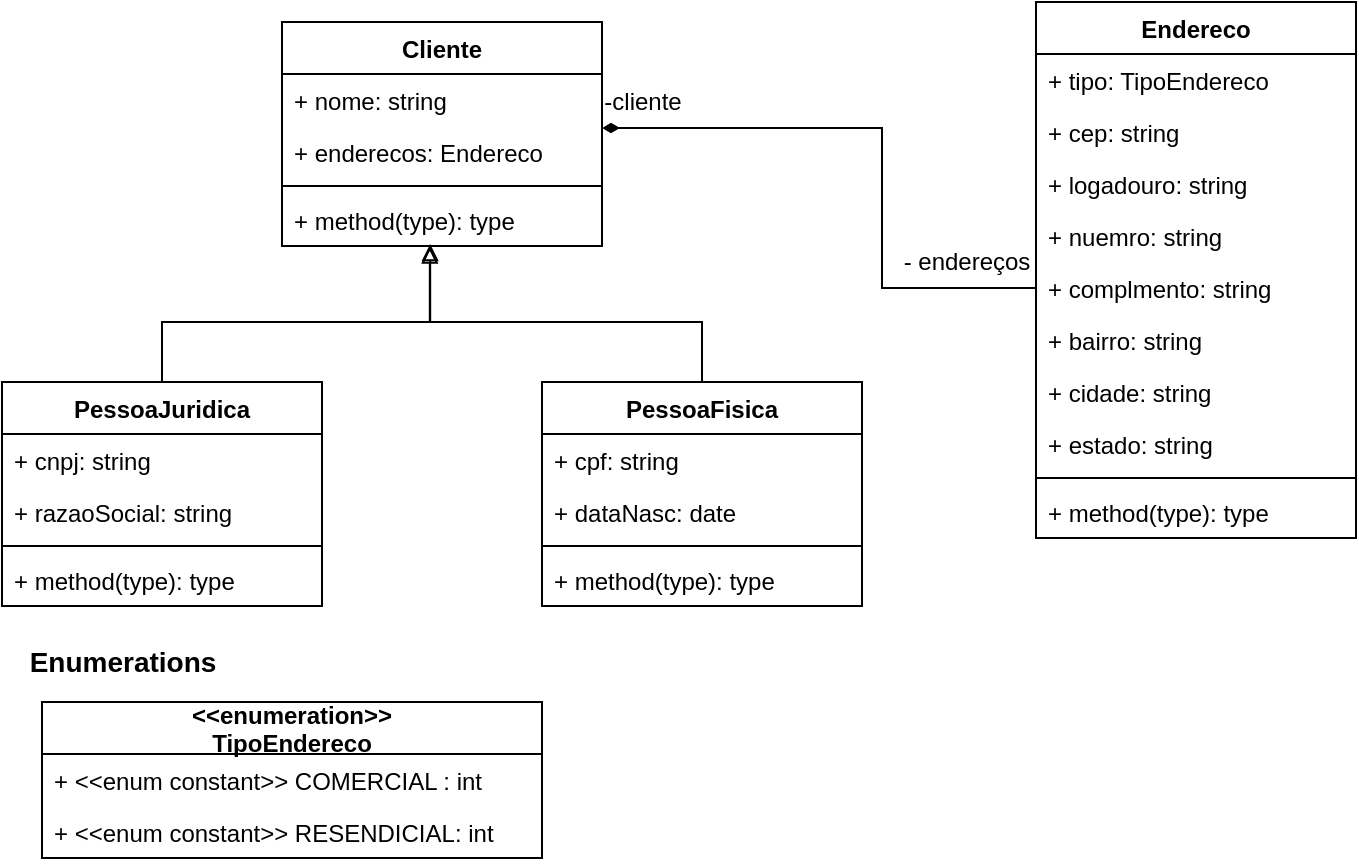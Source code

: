<mxfile version="16.5.3" type="device"><diagram id="FVY22GigTkGyxu7IMqRE" name="Page-1"><mxGraphModel dx="769" dy="441" grid="1" gridSize="10" guides="1" tooltips="1" connect="1" arrows="1" fold="1" page="1" pageScale="1" pageWidth="827" pageHeight="1169" math="0" shadow="0"><root><mxCell id="0"/><mxCell id="1" parent="0"/><mxCell id="tahV8glksdOo74lMmjDj-1" value="Cliente" style="swimlane;fontStyle=1;align=center;verticalAlign=top;childLayout=stackLayout;horizontal=1;startSize=26;horizontalStack=0;resizeParent=1;resizeParentMax=0;resizeLast=0;collapsible=1;marginBottom=0;" vertex="1" parent="1"><mxGeometry x="290" y="70" width="160" height="112" as="geometry"/></mxCell><mxCell id="tahV8glksdOo74lMmjDj-2" value="+ nome: string" style="text;strokeColor=none;fillColor=none;align=left;verticalAlign=top;spacingLeft=4;spacingRight=4;overflow=hidden;rotatable=0;points=[[0,0.5],[1,0.5]];portConstraint=eastwest;" vertex="1" parent="tahV8glksdOo74lMmjDj-1"><mxGeometry y="26" width="160" height="26" as="geometry"/></mxCell><mxCell id="tahV8glksdOo74lMmjDj-41" value="+ enderecos: Endereco" style="text;strokeColor=none;fillColor=none;align=left;verticalAlign=top;spacingLeft=4;spacingRight=4;overflow=hidden;rotatable=0;points=[[0,0.5],[1,0.5]];portConstraint=eastwest;" vertex="1" parent="tahV8glksdOo74lMmjDj-1"><mxGeometry y="52" width="160" height="26" as="geometry"/></mxCell><mxCell id="tahV8glksdOo74lMmjDj-3" value="" style="line;strokeWidth=1;fillColor=none;align=left;verticalAlign=middle;spacingTop=-1;spacingLeft=3;spacingRight=3;rotatable=0;labelPosition=right;points=[];portConstraint=eastwest;" vertex="1" parent="tahV8glksdOo74lMmjDj-1"><mxGeometry y="78" width="160" height="8" as="geometry"/></mxCell><mxCell id="tahV8glksdOo74lMmjDj-4" value="+ method(type): type" style="text;strokeColor=none;fillColor=none;align=left;verticalAlign=top;spacingLeft=4;spacingRight=4;overflow=hidden;rotatable=0;points=[[0,0.5],[1,0.5]];portConstraint=eastwest;" vertex="1" parent="tahV8glksdOo74lMmjDj-1"><mxGeometry y="86" width="160" height="26" as="geometry"/></mxCell><mxCell id="tahV8glksdOo74lMmjDj-19" style="edgeStyle=orthogonalEdgeStyle;rounded=0;orthogonalLoop=1;jettySize=auto;html=1;entryX=0.463;entryY=0.962;entryDx=0;entryDy=0;entryPerimeter=0;endArrow=block;endFill=0;strokeWidth=1;jumpSize=6;startSize=5;" edge="1" parent="1" source="tahV8glksdOo74lMmjDj-5" target="tahV8glksdOo74lMmjDj-4"><mxGeometry relative="1" as="geometry"><Array as="points"><mxPoint x="230" y="220"/><mxPoint x="364" y="220"/></Array></mxGeometry></mxCell><mxCell id="tahV8glksdOo74lMmjDj-5" value="PessoaJuridica" style="swimlane;fontStyle=1;align=center;verticalAlign=top;childLayout=stackLayout;horizontal=1;startSize=26;horizontalStack=0;resizeParent=1;resizeParentMax=0;resizeLast=0;collapsible=1;marginBottom=0;" vertex="1" parent="1"><mxGeometry x="150" y="250" width="160" height="112" as="geometry"/></mxCell><mxCell id="tahV8glksdOo74lMmjDj-6" value="+ cnpj: string" style="text;strokeColor=none;fillColor=none;align=left;verticalAlign=top;spacingLeft=4;spacingRight=4;overflow=hidden;rotatable=0;points=[[0,0.5],[1,0.5]];portConstraint=eastwest;" vertex="1" parent="tahV8glksdOo74lMmjDj-5"><mxGeometry y="26" width="160" height="26" as="geometry"/></mxCell><mxCell id="tahV8glksdOo74lMmjDj-14" value="+ razaoSocial: string" style="text;strokeColor=none;fillColor=none;align=left;verticalAlign=top;spacingLeft=4;spacingRight=4;overflow=hidden;rotatable=0;points=[[0,0.5],[1,0.5]];portConstraint=eastwest;" vertex="1" parent="tahV8glksdOo74lMmjDj-5"><mxGeometry y="52" width="160" height="26" as="geometry"/></mxCell><mxCell id="tahV8glksdOo74lMmjDj-7" value="" style="line;strokeWidth=1;fillColor=none;align=left;verticalAlign=middle;spacingTop=-1;spacingLeft=3;spacingRight=3;rotatable=0;labelPosition=right;points=[];portConstraint=eastwest;" vertex="1" parent="tahV8glksdOo74lMmjDj-5"><mxGeometry y="78" width="160" height="8" as="geometry"/></mxCell><mxCell id="tahV8glksdOo74lMmjDj-8" value="+ method(type): type" style="text;strokeColor=none;fillColor=none;align=left;verticalAlign=top;spacingLeft=4;spacingRight=4;overflow=hidden;rotatable=0;points=[[0,0.5],[1,0.5]];portConstraint=eastwest;" vertex="1" parent="tahV8glksdOo74lMmjDj-5"><mxGeometry y="86" width="160" height="26" as="geometry"/></mxCell><mxCell id="tahV8glksdOo74lMmjDj-31" style="edgeStyle=orthogonalEdgeStyle;rounded=0;jumpSize=6;orthogonalLoop=1;jettySize=auto;html=1;entryX=0.462;entryY=1.01;entryDx=0;entryDy=0;entryPerimeter=0;endArrow=block;endFill=0;startSize=5;strokeWidth=1;" edge="1" parent="1" source="tahV8glksdOo74lMmjDj-10" target="tahV8glksdOo74lMmjDj-4"><mxGeometry relative="1" as="geometry"><Array as="points"><mxPoint x="500" y="220"/><mxPoint x="364" y="220"/></Array></mxGeometry></mxCell><mxCell id="tahV8glksdOo74lMmjDj-10" value="PessoaFisica" style="swimlane;fontStyle=1;align=center;verticalAlign=top;childLayout=stackLayout;horizontal=1;startSize=26;horizontalStack=0;resizeParent=1;resizeParentMax=0;resizeLast=0;collapsible=1;marginBottom=0;" vertex="1" parent="1"><mxGeometry x="420" y="250" width="160" height="112" as="geometry"/></mxCell><mxCell id="tahV8glksdOo74lMmjDj-11" value="+ cpf: string" style="text;strokeColor=none;fillColor=none;align=left;verticalAlign=top;spacingLeft=4;spacingRight=4;overflow=hidden;rotatable=0;points=[[0,0.5],[1,0.5]];portConstraint=eastwest;" vertex="1" parent="tahV8glksdOo74lMmjDj-10"><mxGeometry y="26" width="160" height="26" as="geometry"/></mxCell><mxCell id="tahV8glksdOo74lMmjDj-17" value="+ dataNasc: date" style="text;strokeColor=none;fillColor=none;align=left;verticalAlign=top;spacingLeft=4;spacingRight=4;overflow=hidden;rotatable=0;points=[[0,0.5],[1,0.5]];portConstraint=eastwest;" vertex="1" parent="tahV8glksdOo74lMmjDj-10"><mxGeometry y="52" width="160" height="26" as="geometry"/></mxCell><mxCell id="tahV8glksdOo74lMmjDj-12" value="" style="line;strokeWidth=1;fillColor=none;align=left;verticalAlign=middle;spacingTop=-1;spacingLeft=3;spacingRight=3;rotatable=0;labelPosition=right;points=[];portConstraint=eastwest;" vertex="1" parent="tahV8glksdOo74lMmjDj-10"><mxGeometry y="78" width="160" height="8" as="geometry"/></mxCell><mxCell id="tahV8glksdOo74lMmjDj-13" value="+ method(type): type" style="text;strokeColor=none;fillColor=none;align=left;verticalAlign=top;spacingLeft=4;spacingRight=4;overflow=hidden;rotatable=0;points=[[0,0.5],[1,0.5]];portConstraint=eastwest;" vertex="1" parent="tahV8glksdOo74lMmjDj-10"><mxGeometry y="86" width="160" height="26" as="geometry"/></mxCell><mxCell id="tahV8glksdOo74lMmjDj-36" style="edgeStyle=orthogonalEdgeStyle;rounded=0;jumpSize=6;orthogonalLoop=1;jettySize=auto;html=1;endArrow=diamondThin;endFill=1;startSize=5;strokeWidth=1;exitX=0;exitY=0.5;exitDx=0;exitDy=0;" edge="1" parent="1" source="tahV8glksdOo74lMmjDj-32"><mxGeometry relative="1" as="geometry"><mxPoint x="450" y="123" as="targetPoint"/><Array as="points"><mxPoint x="590" y="203"/><mxPoint x="590" y="123"/></Array></mxGeometry></mxCell><mxCell id="tahV8glksdOo74lMmjDj-22" value="Endereco" style="swimlane;fontStyle=1;align=center;verticalAlign=top;childLayout=stackLayout;horizontal=1;startSize=26;horizontalStack=0;resizeParent=1;resizeParentMax=0;resizeLast=0;collapsible=1;marginBottom=0;" vertex="1" parent="1"><mxGeometry x="667" y="60" width="160" height="268" as="geometry"/></mxCell><mxCell id="tahV8glksdOo74lMmjDj-23" value="+ tipo: TipoEndereco" style="text;strokeColor=none;fillColor=none;align=left;verticalAlign=top;spacingLeft=4;spacingRight=4;overflow=hidden;rotatable=0;points=[[0,0.5],[1,0.5]];portConstraint=eastwest;" vertex="1" parent="tahV8glksdOo74lMmjDj-22"><mxGeometry y="26" width="160" height="26" as="geometry"/></mxCell><mxCell id="tahV8glksdOo74lMmjDj-28" value="+ cep: string" style="text;strokeColor=none;fillColor=none;align=left;verticalAlign=top;spacingLeft=4;spacingRight=4;overflow=hidden;rotatable=0;points=[[0,0.5],[1,0.5]];portConstraint=eastwest;" vertex="1" parent="tahV8glksdOo74lMmjDj-22"><mxGeometry y="52" width="160" height="26" as="geometry"/></mxCell><mxCell id="tahV8glksdOo74lMmjDj-29" value="+ logadouro: string" style="text;strokeColor=none;fillColor=none;align=left;verticalAlign=top;spacingLeft=4;spacingRight=4;overflow=hidden;rotatable=0;points=[[0,0.5],[1,0.5]];portConstraint=eastwest;" vertex="1" parent="tahV8glksdOo74lMmjDj-22"><mxGeometry y="78" width="160" height="26" as="geometry"/></mxCell><mxCell id="tahV8glksdOo74lMmjDj-30" value="+ nuemro: string" style="text;strokeColor=none;fillColor=none;align=left;verticalAlign=top;spacingLeft=4;spacingRight=4;overflow=hidden;rotatable=0;points=[[0,0.5],[1,0.5]];portConstraint=eastwest;" vertex="1" parent="tahV8glksdOo74lMmjDj-22"><mxGeometry y="104" width="160" height="26" as="geometry"/></mxCell><mxCell id="tahV8glksdOo74lMmjDj-32" value="+ complmento: string" style="text;strokeColor=none;fillColor=none;align=left;verticalAlign=top;spacingLeft=4;spacingRight=4;overflow=hidden;rotatable=0;points=[[0,0.5],[1,0.5]];portConstraint=eastwest;" vertex="1" parent="tahV8glksdOo74lMmjDj-22"><mxGeometry y="130" width="160" height="26" as="geometry"/></mxCell><mxCell id="tahV8glksdOo74lMmjDj-33" value="+ bairro: string" style="text;strokeColor=none;fillColor=none;align=left;verticalAlign=top;spacingLeft=4;spacingRight=4;overflow=hidden;rotatable=0;points=[[0,0.5],[1,0.5]];portConstraint=eastwest;" vertex="1" parent="tahV8glksdOo74lMmjDj-22"><mxGeometry y="156" width="160" height="26" as="geometry"/></mxCell><mxCell id="tahV8glksdOo74lMmjDj-34" value="+ cidade: string" style="text;strokeColor=none;fillColor=none;align=left;verticalAlign=top;spacingLeft=4;spacingRight=4;overflow=hidden;rotatable=0;points=[[0,0.5],[1,0.5]];portConstraint=eastwest;" vertex="1" parent="tahV8glksdOo74lMmjDj-22"><mxGeometry y="182" width="160" height="26" as="geometry"/></mxCell><mxCell id="tahV8glksdOo74lMmjDj-35" value="+ estado: string" style="text;strokeColor=none;fillColor=none;align=left;verticalAlign=top;spacingLeft=4;spacingRight=4;overflow=hidden;rotatable=0;points=[[0,0.5],[1,0.5]];portConstraint=eastwest;" vertex="1" parent="tahV8glksdOo74lMmjDj-22"><mxGeometry y="208" width="160" height="26" as="geometry"/></mxCell><mxCell id="tahV8glksdOo74lMmjDj-24" value="" style="line;strokeWidth=1;fillColor=none;align=left;verticalAlign=middle;spacingTop=-1;spacingLeft=3;spacingRight=3;rotatable=0;labelPosition=right;points=[];portConstraint=eastwest;" vertex="1" parent="tahV8glksdOo74lMmjDj-22"><mxGeometry y="234" width="160" height="8" as="geometry"/></mxCell><mxCell id="tahV8glksdOo74lMmjDj-25" value="+ method(type): type" style="text;strokeColor=none;fillColor=none;align=left;verticalAlign=top;spacingLeft=4;spacingRight=4;overflow=hidden;rotatable=0;points=[[0,0.5],[1,0.5]];portConstraint=eastwest;" vertex="1" parent="tahV8glksdOo74lMmjDj-22"><mxGeometry y="242" width="160" height="26" as="geometry"/></mxCell><mxCell id="tahV8glksdOo74lMmjDj-39" value="-cliente" style="text;html=1;align=center;verticalAlign=middle;resizable=0;points=[];autosize=1;strokeColor=none;fillColor=none;" vertex="1" parent="1"><mxGeometry x="445" y="100" width="50" height="20" as="geometry"/></mxCell><mxCell id="tahV8glksdOo74lMmjDj-40" value="- endereços" style="text;html=1;align=center;verticalAlign=middle;resizable=0;points=[];autosize=1;strokeColor=none;fillColor=none;" vertex="1" parent="1"><mxGeometry x="592" y="180" width="80" height="20" as="geometry"/></mxCell><mxCell id="tahV8glksdOo74lMmjDj-42" value="&lt;&lt;enumeration&gt;&gt;&#10;TipoEndereco" style="swimlane;fontStyle=1;childLayout=stackLayout;horizontal=1;startSize=26;fillColor=none;horizontalStack=0;resizeParent=1;resizeParentMax=0;resizeLast=0;collapsible=1;marginBottom=0;" vertex="1" parent="1"><mxGeometry x="170" y="410" width="250" height="78" as="geometry"/></mxCell><mxCell id="tahV8glksdOo74lMmjDj-43" value="+ &lt;&lt;enum constant&gt;&gt; COMERCIAL : int" style="text;strokeColor=none;fillColor=none;align=left;verticalAlign=top;spacingLeft=4;spacingRight=4;overflow=hidden;rotatable=0;points=[[0,0.5],[1,0.5]];portConstraint=eastwest;" vertex="1" parent="tahV8glksdOo74lMmjDj-42"><mxGeometry y="26" width="250" height="26" as="geometry"/></mxCell><mxCell id="tahV8glksdOo74lMmjDj-47" value="+ &lt;&lt;enum constant&gt;&gt; RESENDICIAL: int" style="text;strokeColor=none;fillColor=none;align=left;verticalAlign=top;spacingLeft=4;spacingRight=4;overflow=hidden;rotatable=0;points=[[0,0.5],[1,0.5]];portConstraint=eastwest;" vertex="1" parent="tahV8glksdOo74lMmjDj-42"><mxGeometry y="52" width="250" height="26" as="geometry"/></mxCell><mxCell id="tahV8glksdOo74lMmjDj-48" value="Enumerations" style="text;html=1;align=center;verticalAlign=middle;resizable=0;points=[];autosize=1;strokeColor=none;fillColor=none;fontStyle=1;fontSize=14;" vertex="1" parent="1"><mxGeometry x="155" y="380" width="110" height="20" as="geometry"/></mxCell></root></mxGraphModel></diagram></mxfile>